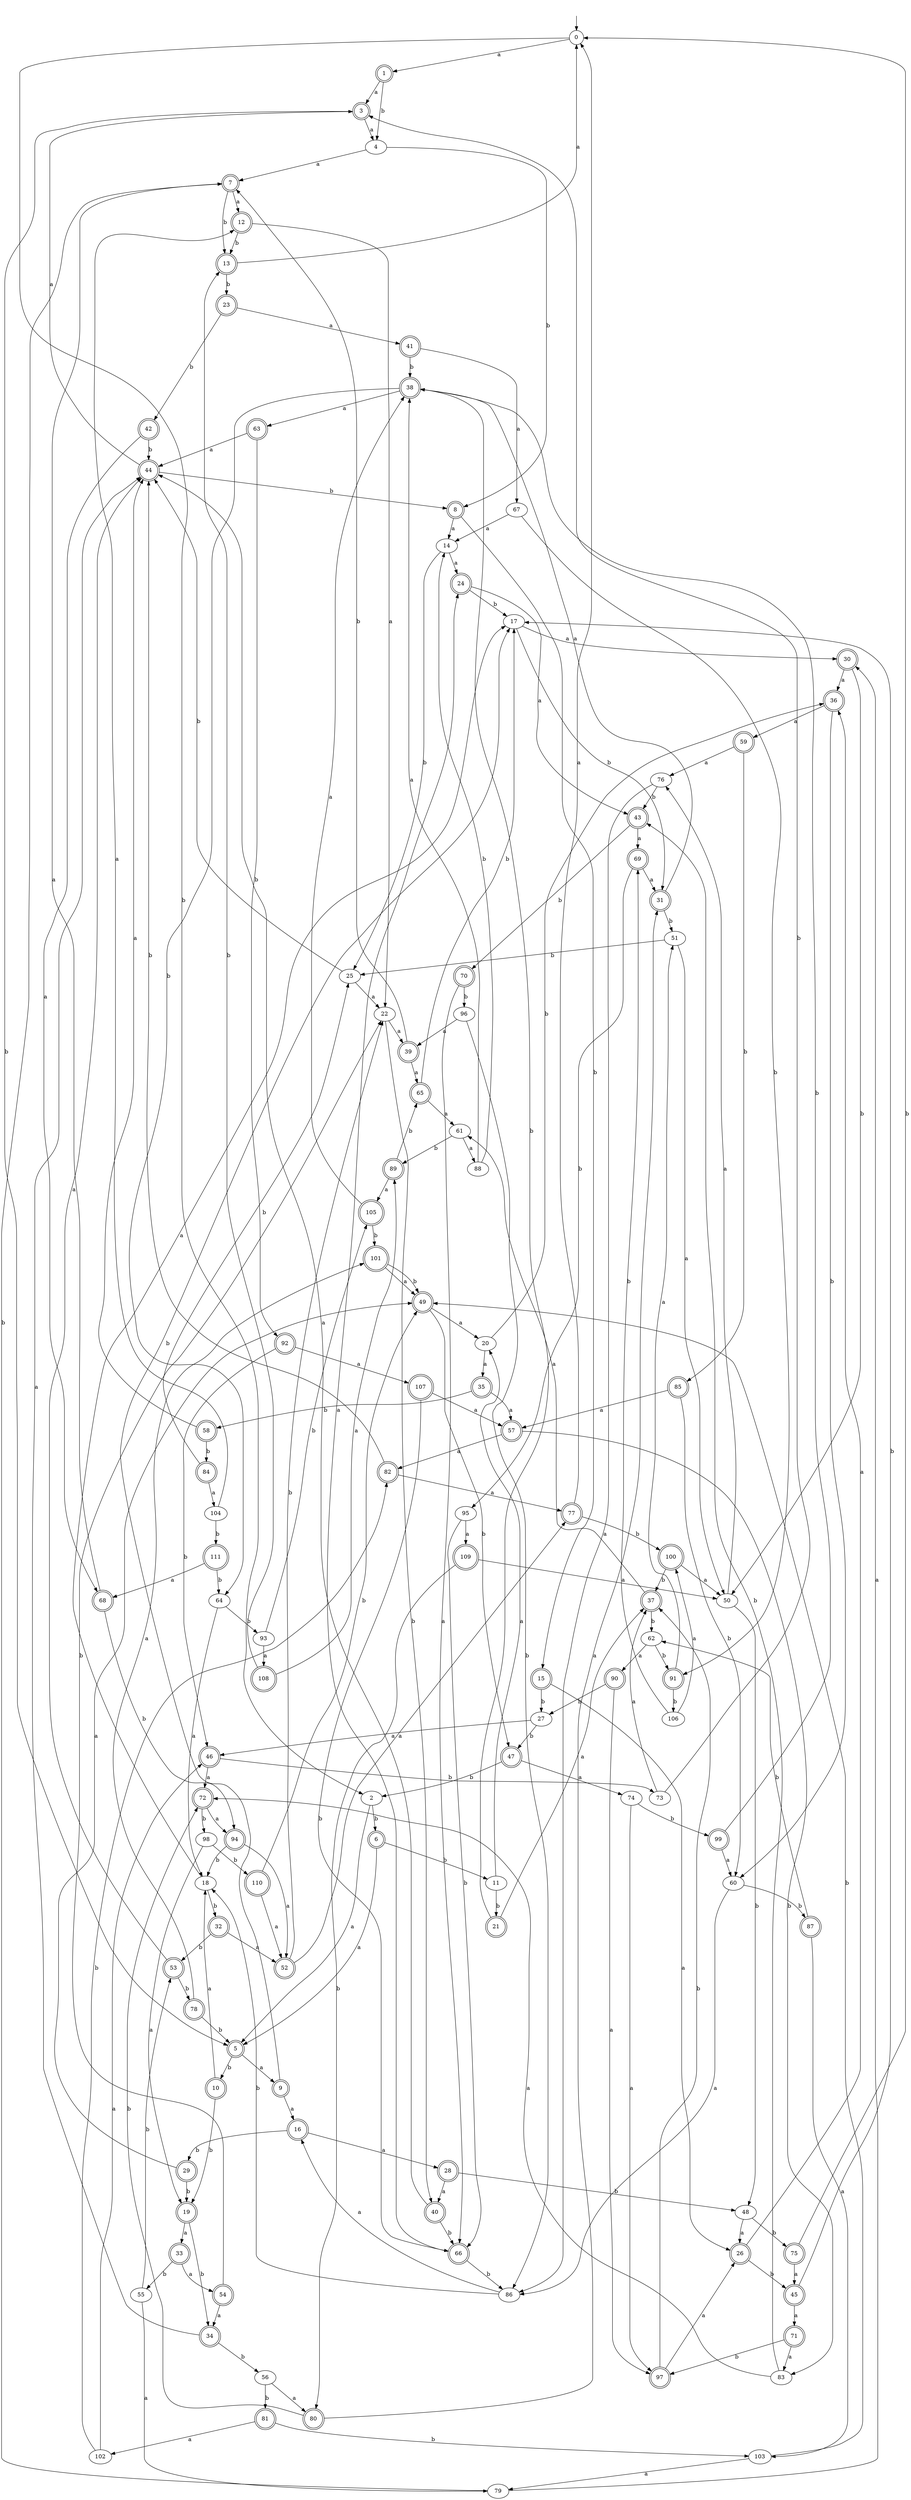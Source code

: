 digraph RandomDFA {
  __start0 [label="", shape=none];
  __start0 -> 0 [label=""];
  0 [shape=circle]
  0 -> 1 [label="a"]
  0 -> 2 [label="b"]
  1 [shape=doublecircle]
  1 -> 3 [label="a"]
  1 -> 4 [label="b"]
  2
  2 -> 5 [label="a"]
  2 -> 6 [label="b"]
  3 [shape=doublecircle]
  3 -> 4 [label="a"]
  3 -> 5 [label="b"]
  4
  4 -> 7 [label="a"]
  4 -> 8 [label="b"]
  5 [shape=doublecircle]
  5 -> 9 [label="a"]
  5 -> 10 [label="b"]
  6 [shape=doublecircle]
  6 -> 5 [label="a"]
  6 -> 11 [label="b"]
  7 [shape=doublecircle]
  7 -> 12 [label="a"]
  7 -> 13 [label="b"]
  8 [shape=doublecircle]
  8 -> 14 [label="a"]
  8 -> 15 [label="b"]
  9 [shape=doublecircle]
  9 -> 16 [label="a"]
  9 -> 17 [label="b"]
  10 [shape=doublecircle]
  10 -> 18 [label="a"]
  10 -> 19 [label="b"]
  11
  11 -> 20 [label="a"]
  11 -> 21 [label="b"]
  12 [shape=doublecircle]
  12 -> 22 [label="a"]
  12 -> 13 [label="b"]
  13 [shape=doublecircle]
  13 -> 0 [label="a"]
  13 -> 23 [label="b"]
  14
  14 -> 24 [label="a"]
  14 -> 25 [label="b"]
  15 [shape=doublecircle]
  15 -> 26 [label="a"]
  15 -> 27 [label="b"]
  16 [shape=doublecircle]
  16 -> 28 [label="a"]
  16 -> 29 [label="b"]
  17
  17 -> 30 [label="a"]
  17 -> 31 [label="b"]
  18
  18 -> 17 [label="a"]
  18 -> 32 [label="b"]
  19 [shape=doublecircle]
  19 -> 33 [label="a"]
  19 -> 34 [label="b"]
  20
  20 -> 35 [label="a"]
  20 -> 36 [label="b"]
  21 [shape=doublecircle]
  21 -> 37 [label="a"]
  21 -> 38 [label="b"]
  22
  22 -> 39 [label="a"]
  22 -> 40 [label="b"]
  23 [shape=doublecircle]
  23 -> 41 [label="a"]
  23 -> 42 [label="b"]
  24 [shape=doublecircle]
  24 -> 43 [label="a"]
  24 -> 17 [label="b"]
  25
  25 -> 22 [label="a"]
  25 -> 44 [label="b"]
  26 [shape=doublecircle]
  26 -> 36 [label="a"]
  26 -> 45 [label="b"]
  27
  27 -> 46 [label="a"]
  27 -> 47 [label="b"]
  28 [shape=doublecircle]
  28 -> 40 [label="a"]
  28 -> 48 [label="b"]
  29 [shape=doublecircle]
  29 -> 49 [label="a"]
  29 -> 19 [label="b"]
  30 [shape=doublecircle]
  30 -> 36 [label="a"]
  30 -> 50 [label="b"]
  31 [shape=doublecircle]
  31 -> 38 [label="a"]
  31 -> 51 [label="b"]
  32 [shape=doublecircle]
  32 -> 52 [label="a"]
  32 -> 53 [label="b"]
  33 [shape=doublecircle]
  33 -> 54 [label="a"]
  33 -> 55 [label="b"]
  34 [shape=doublecircle]
  34 -> 44 [label="a"]
  34 -> 56 [label="b"]
  35 [shape=doublecircle]
  35 -> 57 [label="a"]
  35 -> 58 [label="b"]
  36 [shape=doublecircle]
  36 -> 59 [label="a"]
  36 -> 60 [label="b"]
  37 [shape=doublecircle]
  37 -> 61 [label="a"]
  37 -> 62 [label="b"]
  38 [shape=doublecircle]
  38 -> 63 [label="a"]
  38 -> 64 [label="b"]
  39 [shape=doublecircle]
  39 -> 65 [label="a"]
  39 -> 7 [label="b"]
  40 [shape=doublecircle]
  40 -> 44 [label="a"]
  40 -> 66 [label="b"]
  41 [shape=doublecircle]
  41 -> 67 [label="a"]
  41 -> 38 [label="b"]
  42 [shape=doublecircle]
  42 -> 68 [label="a"]
  42 -> 44 [label="b"]
  43 [shape=doublecircle]
  43 -> 69 [label="a"]
  43 -> 70 [label="b"]
  44 [shape=doublecircle]
  44 -> 3 [label="a"]
  44 -> 8 [label="b"]
  45 [shape=doublecircle]
  45 -> 71 [label="a"]
  45 -> 17 [label="b"]
  46 [shape=doublecircle]
  46 -> 72 [label="a"]
  46 -> 73 [label="b"]
  47 [shape=doublecircle]
  47 -> 74 [label="a"]
  47 -> 2 [label="b"]
  48
  48 -> 26 [label="a"]
  48 -> 75 [label="b"]
  49 [shape=doublecircle]
  49 -> 20 [label="a"]
  49 -> 47 [label="b"]
  50
  50 -> 76 [label="a"]
  50 -> 48 [label="b"]
  51
  51 -> 50 [label="a"]
  51 -> 25 [label="b"]
  52 [shape=doublecircle]
  52 -> 77 [label="a"]
  52 -> 22 [label="b"]
  53 [shape=doublecircle]
  53 -> 44 [label="a"]
  53 -> 78 [label="b"]
  54 [shape=doublecircle]
  54 -> 34 [label="a"]
  54 -> 22 [label="b"]
  55
  55 -> 79 [label="a"]
  55 -> 53 [label="b"]
  56
  56 -> 80 [label="a"]
  56 -> 81 [label="b"]
  57 [shape=doublecircle]
  57 -> 82 [label="a"]
  57 -> 83 [label="b"]
  58 [shape=doublecircle]
  58 -> 44 [label="a"]
  58 -> 84 [label="b"]
  59 [shape=doublecircle]
  59 -> 76 [label="a"]
  59 -> 85 [label="b"]
  60
  60 -> 86 [label="a"]
  60 -> 87 [label="b"]
  61
  61 -> 88 [label="a"]
  61 -> 89 [label="b"]
  62
  62 -> 90 [label="a"]
  62 -> 91 [label="b"]
  63 [shape=doublecircle]
  63 -> 44 [label="a"]
  63 -> 92 [label="b"]
  64
  64 -> 18 [label="a"]
  64 -> 93 [label="b"]
  65 [shape=doublecircle]
  65 -> 61 [label="a"]
  65 -> 17 [label="b"]
  66 [shape=doublecircle]
  66 -> 24 [label="a"]
  66 -> 86 [label="b"]
  67
  67 -> 14 [label="a"]
  67 -> 91 [label="b"]
  68 [shape=doublecircle]
  68 -> 7 [label="a"]
  68 -> 94 [label="b"]
  69 [shape=doublecircle]
  69 -> 31 [label="a"]
  69 -> 95 [label="b"]
  70 [shape=doublecircle]
  70 -> 66 [label="a"]
  70 -> 96 [label="b"]
  71 [shape=doublecircle]
  71 -> 83 [label="a"]
  71 -> 97 [label="b"]
  72 [shape=doublecircle]
  72 -> 94 [label="a"]
  72 -> 98 [label="b"]
  73
  73 -> 37 [label="a"]
  73 -> 3 [label="b"]
  74
  74 -> 97 [label="a"]
  74 -> 99 [label="b"]
  75 [shape=doublecircle]
  75 -> 45 [label="a"]
  75 -> 0 [label="b"]
  76
  76 -> 86 [label="a"]
  76 -> 43 [label="b"]
  77 [shape=doublecircle]
  77 -> 0 [label="a"]
  77 -> 100 [label="b"]
  78 [shape=doublecircle]
  78 -> 101 [label="a"]
  78 -> 5 [label="b"]
  79
  79 -> 30 [label="a"]
  79 -> 7 [label="b"]
  80 [shape=doublecircle]
  80 -> 31 [label="a"]
  80 -> 72 [label="b"]
  81 [shape=doublecircle]
  81 -> 102 [label="a"]
  81 -> 103 [label="b"]
  82 [shape=doublecircle]
  82 -> 77 [label="a"]
  82 -> 44 [label="b"]
  83
  83 -> 72 [label="a"]
  83 -> 43 [label="b"]
  84 [shape=doublecircle]
  84 -> 104 [label="a"]
  84 -> 25 [label="b"]
  85 [shape=doublecircle]
  85 -> 57 [label="a"]
  85 -> 60 [label="b"]
  86
  86 -> 16 [label="a"]
  86 -> 18 [label="b"]
  87 [shape=doublecircle]
  87 -> 103 [label="a"]
  87 -> 62 [label="b"]
  88
  88 -> 38 [label="a"]
  88 -> 14 [label="b"]
  89 [shape=doublecircle]
  89 -> 105 [label="a"]
  89 -> 65 [label="b"]
  90 [shape=doublecircle]
  90 -> 97 [label="a"]
  90 -> 27 [label="b"]
  91 [shape=doublecircle]
  91 -> 51 [label="a"]
  91 -> 106 [label="b"]
  92 [shape=doublecircle]
  92 -> 107 [label="a"]
  92 -> 46 [label="b"]
  93
  93 -> 108 [label="a"]
  93 -> 105 [label="b"]
  94 [shape=doublecircle]
  94 -> 52 [label="a"]
  94 -> 18 [label="b"]
  95
  95 -> 109 [label="a"]
  95 -> 66 [label="b"]
  96
  96 -> 39 [label="a"]
  96 -> 86 [label="b"]
  97 [shape=doublecircle]
  97 -> 26 [label="a"]
  97 -> 37 [label="b"]
  98
  98 -> 19 [label="a"]
  98 -> 110 [label="b"]
  99 [shape=doublecircle]
  99 -> 60 [label="a"]
  99 -> 38 [label="b"]
  100 [shape=doublecircle]
  100 -> 50 [label="a"]
  100 -> 37 [label="b"]
  101 [shape=doublecircle]
  101 -> 49 [label="a"]
  101 -> 49 [label="b"]
  102
  102 -> 46 [label="a"]
  102 -> 82 [label="b"]
  103
  103 -> 79 [label="a"]
  103 -> 49 [label="b"]
  104
  104 -> 12 [label="a"]
  104 -> 111 [label="b"]
  105 [shape=doublecircle]
  105 -> 38 [label="a"]
  105 -> 101 [label="b"]
  106
  106 -> 100 [label="a"]
  106 -> 69 [label="b"]
  107 [shape=doublecircle]
  107 -> 57 [label="a"]
  107 -> 66 [label="b"]
  108 [shape=doublecircle]
  108 -> 89 [label="a"]
  108 -> 13 [label="b"]
  109 [shape=doublecircle]
  109 -> 50 [label="a"]
  109 -> 80 [label="b"]
  110 [shape=doublecircle]
  110 -> 52 [label="a"]
  110 -> 49 [label="b"]
  111 [shape=doublecircle]
  111 -> 68 [label="a"]
  111 -> 64 [label="b"]
}
